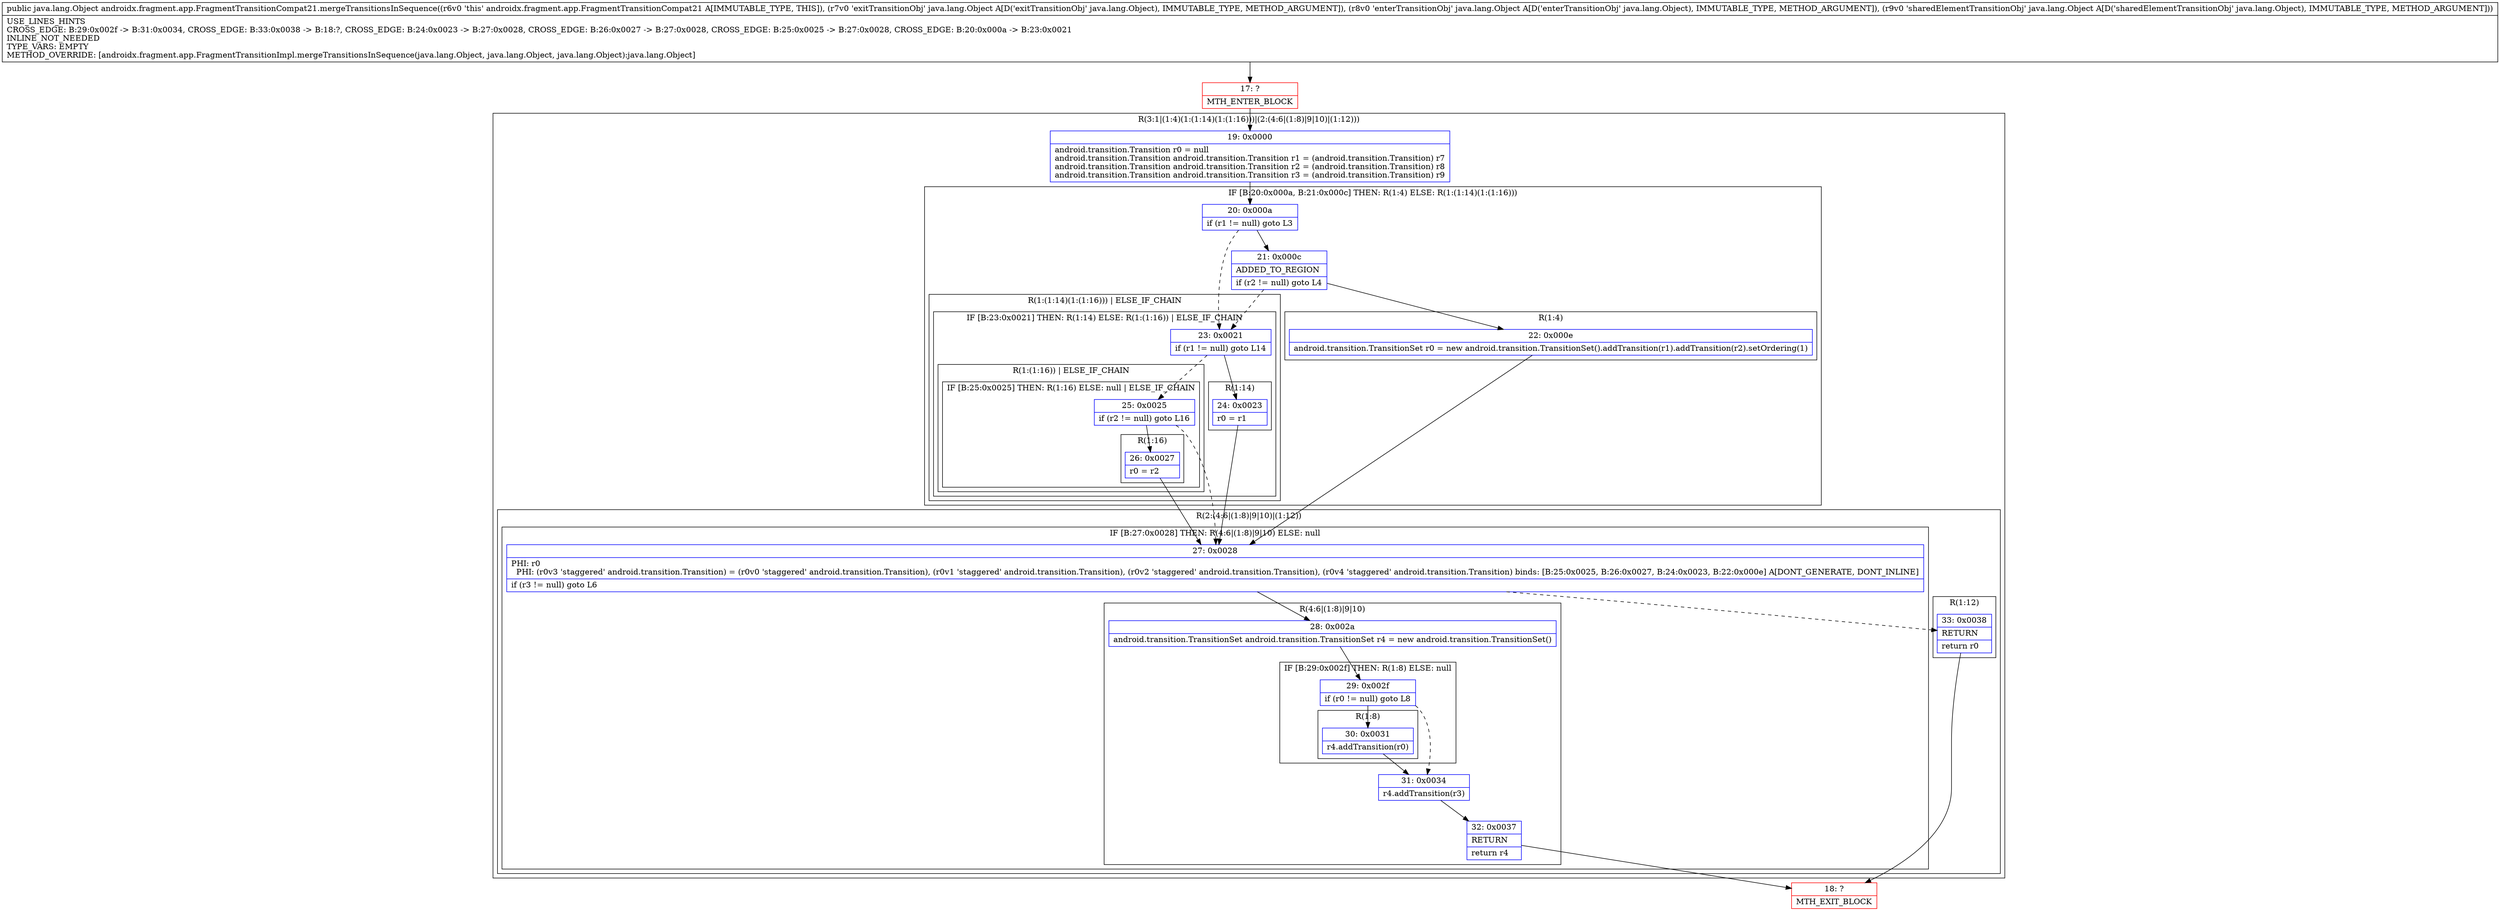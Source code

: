 digraph "CFG forandroidx.fragment.app.FragmentTransitionCompat21.mergeTransitionsInSequence(Ljava\/lang\/Object;Ljava\/lang\/Object;Ljava\/lang\/Object;)Ljava\/lang\/Object;" {
subgraph cluster_Region_321308330 {
label = "R(3:1|(1:4)(1:(1:14)(1:(1:16)))|(2:(4:6|(1:8)|9|10)|(1:12)))";
node [shape=record,color=blue];
Node_19 [shape=record,label="{19\:\ 0x0000|android.transition.Transition r0 = null\landroid.transition.Transition android.transition.Transition r1 = (android.transition.Transition) r7\landroid.transition.Transition android.transition.Transition r2 = (android.transition.Transition) r8\landroid.transition.Transition android.transition.Transition r3 = (android.transition.Transition) r9\l}"];
subgraph cluster_IfRegion_1023789413 {
label = "IF [B:20:0x000a, B:21:0x000c] THEN: R(1:4) ELSE: R(1:(1:14)(1:(1:16)))";
node [shape=record,color=blue];
Node_20 [shape=record,label="{20\:\ 0x000a|if (r1 != null) goto L3\l}"];
Node_21 [shape=record,label="{21\:\ 0x000c|ADDED_TO_REGION\l|if (r2 != null) goto L4\l}"];
subgraph cluster_Region_1087800381 {
label = "R(1:4)";
node [shape=record,color=blue];
Node_22 [shape=record,label="{22\:\ 0x000e|android.transition.TransitionSet r0 = new android.transition.TransitionSet().addTransition(r1).addTransition(r2).setOrdering(1)\l}"];
}
subgraph cluster_Region_498949397 {
label = "R(1:(1:14)(1:(1:16))) | ELSE_IF_CHAIN\l";
node [shape=record,color=blue];
subgraph cluster_IfRegion_1489516303 {
label = "IF [B:23:0x0021] THEN: R(1:14) ELSE: R(1:(1:16)) | ELSE_IF_CHAIN\l";
node [shape=record,color=blue];
Node_23 [shape=record,label="{23\:\ 0x0021|if (r1 != null) goto L14\l}"];
subgraph cluster_Region_1060231485 {
label = "R(1:14)";
node [shape=record,color=blue];
Node_24 [shape=record,label="{24\:\ 0x0023|r0 = r1\l}"];
}
subgraph cluster_Region_502166128 {
label = "R(1:(1:16)) | ELSE_IF_CHAIN\l";
node [shape=record,color=blue];
subgraph cluster_IfRegion_1558908418 {
label = "IF [B:25:0x0025] THEN: R(1:16) ELSE: null | ELSE_IF_CHAIN\l";
node [shape=record,color=blue];
Node_25 [shape=record,label="{25\:\ 0x0025|if (r2 != null) goto L16\l}"];
subgraph cluster_Region_803621516 {
label = "R(1:16)";
node [shape=record,color=blue];
Node_26 [shape=record,label="{26\:\ 0x0027|r0 = r2\l}"];
}
}
}
}
}
}
subgraph cluster_Region_1518936999 {
label = "R(2:(4:6|(1:8)|9|10)|(1:12))";
node [shape=record,color=blue];
subgraph cluster_IfRegion_659464288 {
label = "IF [B:27:0x0028] THEN: R(4:6|(1:8)|9|10) ELSE: null";
node [shape=record,color=blue];
Node_27 [shape=record,label="{27\:\ 0x0028|PHI: r0 \l  PHI: (r0v3 'staggered' android.transition.Transition) = (r0v0 'staggered' android.transition.Transition), (r0v1 'staggered' android.transition.Transition), (r0v2 'staggered' android.transition.Transition), (r0v4 'staggered' android.transition.Transition) binds: [B:25:0x0025, B:26:0x0027, B:24:0x0023, B:22:0x000e] A[DONT_GENERATE, DONT_INLINE]\l|if (r3 != null) goto L6\l}"];
subgraph cluster_Region_873663245 {
label = "R(4:6|(1:8)|9|10)";
node [shape=record,color=blue];
Node_28 [shape=record,label="{28\:\ 0x002a|android.transition.TransitionSet android.transition.TransitionSet r4 = new android.transition.TransitionSet()\l}"];
subgraph cluster_IfRegion_1700792603 {
label = "IF [B:29:0x002f] THEN: R(1:8) ELSE: null";
node [shape=record,color=blue];
Node_29 [shape=record,label="{29\:\ 0x002f|if (r0 != null) goto L8\l}"];
subgraph cluster_Region_2018479377 {
label = "R(1:8)";
node [shape=record,color=blue];
Node_30 [shape=record,label="{30\:\ 0x0031|r4.addTransition(r0)\l}"];
}
}
Node_31 [shape=record,label="{31\:\ 0x0034|r4.addTransition(r3)\l}"];
Node_32 [shape=record,label="{32\:\ 0x0037|RETURN\l|return r4\l}"];
}
}
subgraph cluster_Region_1225149204 {
label = "R(1:12)";
node [shape=record,color=blue];
Node_33 [shape=record,label="{33\:\ 0x0038|RETURN\l|return r0\l}"];
}
}
}
Node_17 [shape=record,color=red,label="{17\:\ ?|MTH_ENTER_BLOCK\l}"];
Node_18 [shape=record,color=red,label="{18\:\ ?|MTH_EXIT_BLOCK\l}"];
MethodNode[shape=record,label="{public java.lang.Object androidx.fragment.app.FragmentTransitionCompat21.mergeTransitionsInSequence((r6v0 'this' androidx.fragment.app.FragmentTransitionCompat21 A[IMMUTABLE_TYPE, THIS]), (r7v0 'exitTransitionObj' java.lang.Object A[D('exitTransitionObj' java.lang.Object), IMMUTABLE_TYPE, METHOD_ARGUMENT]), (r8v0 'enterTransitionObj' java.lang.Object A[D('enterTransitionObj' java.lang.Object), IMMUTABLE_TYPE, METHOD_ARGUMENT]), (r9v0 'sharedElementTransitionObj' java.lang.Object A[D('sharedElementTransitionObj' java.lang.Object), IMMUTABLE_TYPE, METHOD_ARGUMENT]))  | USE_LINES_HINTS\lCROSS_EDGE: B:29:0x002f \-\> B:31:0x0034, CROSS_EDGE: B:33:0x0038 \-\> B:18:?, CROSS_EDGE: B:24:0x0023 \-\> B:27:0x0028, CROSS_EDGE: B:26:0x0027 \-\> B:27:0x0028, CROSS_EDGE: B:25:0x0025 \-\> B:27:0x0028, CROSS_EDGE: B:20:0x000a \-\> B:23:0x0021\lINLINE_NOT_NEEDED\lTYPE_VARS: EMPTY\lMETHOD_OVERRIDE: [androidx.fragment.app.FragmentTransitionImpl.mergeTransitionsInSequence(java.lang.Object, java.lang.Object, java.lang.Object):java.lang.Object]\l}"];
MethodNode -> Node_17;Node_19 -> Node_20;
Node_20 -> Node_21;
Node_20 -> Node_23[style=dashed];
Node_21 -> Node_22;
Node_21 -> Node_23[style=dashed];
Node_22 -> Node_27;
Node_23 -> Node_24;
Node_23 -> Node_25[style=dashed];
Node_24 -> Node_27;
Node_25 -> Node_26;
Node_25 -> Node_27[style=dashed];
Node_26 -> Node_27;
Node_27 -> Node_28;
Node_27 -> Node_33[style=dashed];
Node_28 -> Node_29;
Node_29 -> Node_30;
Node_29 -> Node_31[style=dashed];
Node_30 -> Node_31;
Node_31 -> Node_32;
Node_32 -> Node_18;
Node_33 -> Node_18;
Node_17 -> Node_19;
}

